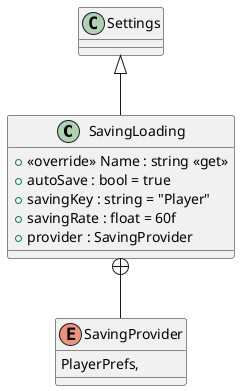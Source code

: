 @startuml
class SavingLoading {
    + <<override>> Name : string <<get>>
    + autoSave : bool = true
    + savingKey : string = "Player"
    + savingRate : float = 60f
    + provider : SavingProvider
}
enum SavingProvider {
    PlayerPrefs,
}
Settings <|-- SavingLoading
SavingLoading +-- SavingProvider
@enduml
